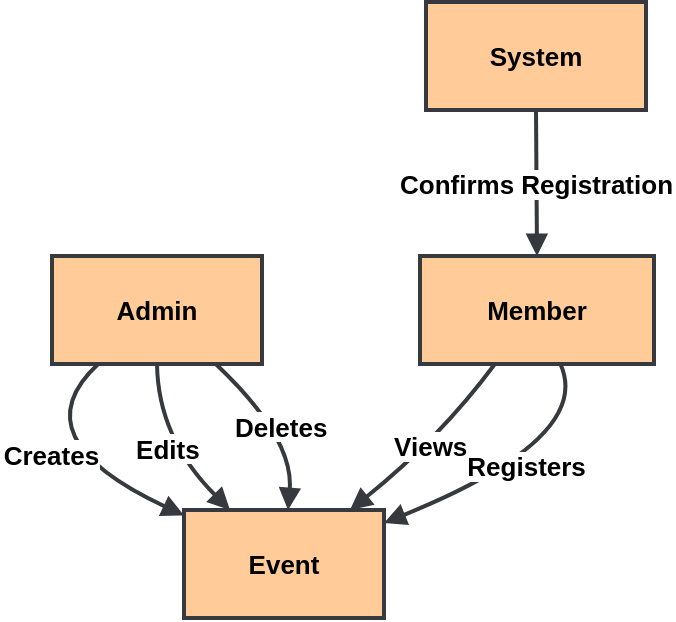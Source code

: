 <mxfile version="26.1.1">
  <diagram name="Page-1" id="5ybP3fVxR_O7OG9nowo5">
    <mxGraphModel dx="954" dy="566" grid="1" gridSize="10" guides="1" tooltips="1" connect="1" arrows="1" fold="1" page="1" pageScale="1" pageWidth="827" pageHeight="1169" math="0" shadow="0" adaptiveColors="auto">
      <root>
        <mxCell id="0" />
        <mxCell id="1" parent="0" />
        <mxCell id="vFmSvjuSKfPeqINILVZh-71" value="Admin" style="whiteSpace=wrap;strokeWidth=2;fontStyle=1;fontSize=13;fillColor=#ffcc99;strokeColor=#36393d;" vertex="1" parent="1">
          <mxGeometry x="37" y="147" width="105" height="54" as="geometry" />
        </mxCell>
        <mxCell id="vFmSvjuSKfPeqINILVZh-72" value="Event" style="whiteSpace=wrap;strokeWidth=2;fontStyle=1;fontSize=13;fillColor=#ffcc99;strokeColor=#36393d;" vertex="1" parent="1">
          <mxGeometry x="103" y="274" width="100" height="54" as="geometry" />
        </mxCell>
        <mxCell id="vFmSvjuSKfPeqINILVZh-73" value="Member" style="whiteSpace=wrap;strokeWidth=2;fontStyle=1;fontSize=13;fillColor=#ffcc99;strokeColor=#36393d;" vertex="1" parent="1">
          <mxGeometry x="221" y="147" width="117" height="54" as="geometry" />
        </mxCell>
        <mxCell id="vFmSvjuSKfPeqINILVZh-74" value="System" style="whiteSpace=wrap;strokeWidth=2;fontStyle=1;fontSize=13;fillColor=#ffcc99;strokeColor=#36393d;" vertex="1" parent="1">
          <mxGeometry x="224" y="20" width="110" height="54" as="geometry" />
        </mxCell>
        <mxCell id="vFmSvjuSKfPeqINILVZh-75" value="Creates" style="curved=1;startArrow=none;endArrow=block;exitX=0.22;exitY=1;entryX=0;entryY=0.05;rounded=0;fontStyle=1;strokeWidth=2;fontSize=13;fillColor=#ffcc99;strokeColor=#36393d;" edge="1" parent="1" source="vFmSvjuSKfPeqINILVZh-71" target="vFmSvjuSKfPeqINILVZh-72">
          <mxGeometry relative="1" as="geometry">
            <Array as="points">
              <mxPoint x="20" y="238" />
            </Array>
          </mxGeometry>
        </mxCell>
        <mxCell id="vFmSvjuSKfPeqINILVZh-76" value="Edits" style="curved=1;startArrow=none;endArrow=block;exitX=0.5;exitY=1;entryX=0.23;entryY=0;rounded=0;fontStyle=1;strokeWidth=2;fontSize=13;fillColor=#ffcc99;strokeColor=#36393d;" edge="1" parent="1" source="vFmSvjuSKfPeqINILVZh-71" target="vFmSvjuSKfPeqINILVZh-72">
          <mxGeometry relative="1" as="geometry">
            <Array as="points">
              <mxPoint x="90" y="238" />
            </Array>
          </mxGeometry>
        </mxCell>
        <mxCell id="vFmSvjuSKfPeqINILVZh-77" value="Deletes" style="curved=1;startArrow=none;endArrow=block;exitX=0.78;exitY=1;entryX=0.52;entryY=0;rounded=0;fontStyle=1;strokeWidth=2;fontSize=13;fillColor=#ffcc99;strokeColor=#36393d;" edge="1" parent="1" source="vFmSvjuSKfPeqINILVZh-71" target="vFmSvjuSKfPeqINILVZh-72">
          <mxGeometry relative="1" as="geometry">
            <Array as="points">
              <mxPoint x="158" y="238" />
            </Array>
          </mxGeometry>
        </mxCell>
        <mxCell id="vFmSvjuSKfPeqINILVZh-78" value="Views" style="curved=1;startArrow=none;endArrow=block;exitX=0.32;exitY=1;entryX=0.83;entryY=0;rounded=0;fontStyle=1;strokeWidth=2;fontSize=13;fillColor=#ffcc99;strokeColor=#36393d;" edge="1" parent="1" source="vFmSvjuSKfPeqINILVZh-73" target="vFmSvjuSKfPeqINILVZh-72">
          <mxGeometry relative="1" as="geometry">
            <Array as="points">
              <mxPoint x="231" y="238" />
            </Array>
          </mxGeometry>
        </mxCell>
        <mxCell id="vFmSvjuSKfPeqINILVZh-79" value="Registers" style="curved=1;startArrow=none;endArrow=block;exitX=0.6;exitY=1;entryX=1;entryY=0.12;rounded=0;fontStyle=1;strokeWidth=2;fontSize=13;fillColor=#ffcc99;strokeColor=#36393d;" edge="1" parent="1" source="vFmSvjuSKfPeqINILVZh-73" target="vFmSvjuSKfPeqINILVZh-72">
          <mxGeometry relative="1" as="geometry">
            <Array as="points">
              <mxPoint x="308" y="238" />
            </Array>
          </mxGeometry>
        </mxCell>
        <mxCell id="vFmSvjuSKfPeqINILVZh-80" value="Confirms Registration" style="curved=1;startArrow=none;endArrow=block;exitX=0.5;exitY=1;entryX=0.5;entryY=0;rounded=0;fontStyle=1;strokeWidth=2;fontSize=13;fillColor=#ffcc99;strokeColor=#36393d;" edge="1" parent="1" source="vFmSvjuSKfPeqINILVZh-74" target="vFmSvjuSKfPeqINILVZh-73">
          <mxGeometry relative="1" as="geometry">
            <Array as="points" />
          </mxGeometry>
        </mxCell>
      </root>
    </mxGraphModel>
  </diagram>
</mxfile>
